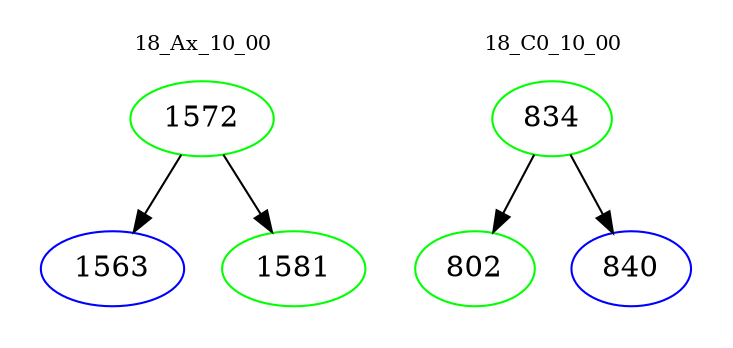 digraph{
subgraph cluster_0 {
color = white
label = "18_Ax_10_00";
fontsize=10;
T0_1572 [label="1572", color="green"]
T0_1572 -> T0_1563 [color="black"]
T0_1563 [label="1563", color="blue"]
T0_1572 -> T0_1581 [color="black"]
T0_1581 [label="1581", color="green"]
}
subgraph cluster_1 {
color = white
label = "18_C0_10_00";
fontsize=10;
T1_834 [label="834", color="green"]
T1_834 -> T1_802 [color="black"]
T1_802 [label="802", color="green"]
T1_834 -> T1_840 [color="black"]
T1_840 [label="840", color="blue"]
}
}
